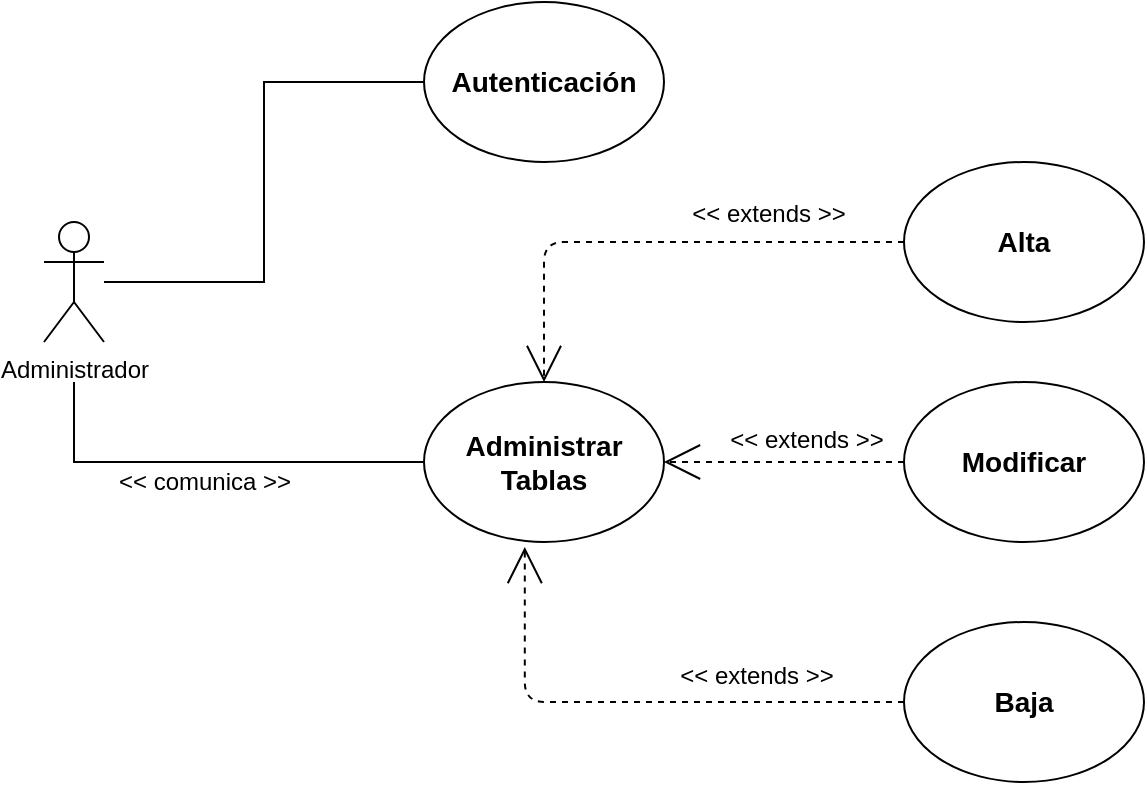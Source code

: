 <mxfile version="14.9.5" type="device"><diagram name="Page-1" id="9f46799a-70d6-7492-0946-bef42562c5a5"><mxGraphModel dx="1019" dy="519" grid="1" gridSize="10" guides="1" tooltips="1" connect="1" arrows="1" fold="1" page="1" pageScale="1" pageWidth="1100" pageHeight="850" background="none" math="0" shadow="0"><root><mxCell id="0"/><mxCell id="1" parent="0"/><mxCell id="78961159f06e98e8-123" style="edgeStyle=orthogonalEdgeStyle;html=1;labelBackgroundColor=none;startFill=0;startSize=8;endArrow=open;endFill=0;endSize=16;fontFamily=Verdana;fontSize=12;dashed=1;entryX=0.42;entryY=1.031;entryDx=0;entryDy=0;entryPerimeter=0;" parent="1" target="VdLT3zOVcWTzq0SIlVoF-11" edge="1"><mxGeometry relative="1" as="geometry"><Array as="points"><mxPoint x="320" y="400"/></Array><mxPoint x="510" y="400" as="sourcePoint"/><mxPoint x="310" y="370" as="targetPoint"/></mxGeometry></mxCell><mxCell id="78961159f06e98e8-122" style="edgeStyle=elbowEdgeStyle;html=1;labelBackgroundColor=none;startFill=0;startSize=8;endArrow=open;endFill=0;endSize=16;fontFamily=Verdana;fontSize=12;elbow=vertical;dashed=1;startArrow=none;" parent="1" source="VdLT3zOVcWTzq0SIlVoF-13" edge="1"><mxGeometry relative="1" as="geometry"><mxPoint x="590" y="182" as="sourcePoint"/><mxPoint x="330" y="240" as="targetPoint"/><Array as="points"><mxPoint x="450" y="170"/></Array></mxGeometry></mxCell><mxCell id="78961159f06e98e8-129" style="edgeStyle=elbowEdgeStyle;html=1;labelBackgroundColor=none;startFill=0;startSize=8;endArrow=open;endFill=0;endSize=16;fontFamily=Verdana;fontSize=12;elbow=vertical;dashed=1;exitX=0;exitY=0.5;exitDx=0;exitDy=0;" parent="1" source="VdLT3zOVcWTzq0SIlVoF-15" edge="1"><mxGeometry relative="1" as="geometry"><mxPoint x="500" y="279.5" as="sourcePoint"/><mxPoint x="390" y="279.5" as="targetPoint"/></mxGeometry></mxCell><mxCell id="VdLT3zOVcWTzq0SIlVoF-10" style="edgeStyle=orthogonalEdgeStyle;rounded=0;orthogonalLoop=1;jettySize=auto;html=1;entryX=0;entryY=0.5;entryDx=0;entryDy=0;endArrow=none;endFill=0;" parent="1" source="VdLT3zOVcWTzq0SIlVoF-1" target="VdLT3zOVcWTzq0SIlVoF-4" edge="1"><mxGeometry relative="1" as="geometry"/></mxCell><mxCell id="VdLT3zOVcWTzq0SIlVoF-12" style="edgeStyle=orthogonalEdgeStyle;rounded=0;orthogonalLoop=1;jettySize=auto;html=1;endArrow=none;endFill=0;" parent="1" target="VdLT3zOVcWTzq0SIlVoF-11" edge="1"><mxGeometry relative="1" as="geometry"><mxPoint x="95" y="240" as="sourcePoint"/><Array as="points"><mxPoint x="95" y="280"/></Array></mxGeometry></mxCell><mxCell id="VdLT3zOVcWTzq0SIlVoF-1" value="Administrador" style="shape=umlActor;verticalLabelPosition=bottom;verticalAlign=top;html=1;outlineConnect=0;" parent="1" vertex="1"><mxGeometry x="80" y="160" width="30" height="60" as="geometry"/></mxCell><mxCell id="VdLT3zOVcWTzq0SIlVoF-4" value="&lt;b&gt;&lt;font style=&quot;font-size: 14px&quot;&gt;Autenticación&lt;/font&gt;&lt;/b&gt;" style="ellipse;whiteSpace=wrap;html=1;" parent="1" vertex="1"><mxGeometry x="270" y="50" width="120" height="80" as="geometry"/></mxCell><mxCell id="VdLT3zOVcWTzq0SIlVoF-11" value="&lt;b style=&quot;font-size: 14px&quot;&gt;Administrar&lt;br&gt;Tablas&lt;/b&gt;" style="ellipse;whiteSpace=wrap;html=1;" parent="1" vertex="1"><mxGeometry x="270" y="240" width="120" height="80" as="geometry"/></mxCell><mxCell id="VdLT3zOVcWTzq0SIlVoF-13" value="&lt;b&gt;&lt;font style=&quot;font-size: 14px&quot;&gt;Alta&lt;/font&gt;&lt;/b&gt;" style="ellipse;whiteSpace=wrap;html=1;" parent="1" vertex="1"><mxGeometry x="510" y="130" width="120" height="80" as="geometry"/></mxCell><mxCell id="VdLT3zOVcWTzq0SIlVoF-15" value="&lt;b&gt;&lt;font style=&quot;font-size: 14px&quot;&gt;Modificar&lt;/font&gt;&lt;/b&gt;" style="ellipse;whiteSpace=wrap;html=1;" parent="1" vertex="1"><mxGeometry x="510" y="240" width="120" height="80" as="geometry"/></mxCell><mxCell id="VdLT3zOVcWTzq0SIlVoF-16" value="&lt;b&gt;&lt;font style=&quot;font-size: 14px&quot;&gt;Baja&lt;/font&gt;&lt;/b&gt;" style="ellipse;whiteSpace=wrap;html=1;" parent="1" vertex="1"><mxGeometry x="510" y="360" width="120" height="80" as="geometry"/></mxCell><mxCell id="VdLT3zOVcWTzq0SIlVoF-17" value="&amp;lt;&amp;lt; comunica &amp;gt;&amp;gt;" style="text;html=1;resizable=0;autosize=1;align=center;verticalAlign=middle;points=[];fillColor=none;strokeColor=none;rounded=0;" parent="1" vertex="1"><mxGeometry x="110" y="280" width="100" height="20" as="geometry"/></mxCell><mxCell id="VdLT3zOVcWTzq0SIlVoF-18" value="&amp;lt;&amp;lt; extends &amp;gt;&amp;gt;" style="text;html=1;resizable=0;autosize=1;align=center;verticalAlign=middle;points=[];fillColor=none;strokeColor=none;rounded=0;" parent="1" vertex="1"><mxGeometry x="397" y="146" width="90" height="20" as="geometry"/></mxCell><mxCell id="gdx_wPlhGILTCrmxsIoi-1" value="&amp;lt;&amp;lt; extends &amp;gt;&amp;gt;" style="text;html=1;resizable=0;autosize=1;align=center;verticalAlign=middle;points=[];fillColor=none;strokeColor=none;rounded=0;" vertex="1" parent="1"><mxGeometry x="416" y="259" width="90" height="20" as="geometry"/></mxCell><mxCell id="gdx_wPlhGILTCrmxsIoi-2" value="&amp;lt;&amp;lt; extends &amp;gt;&amp;gt;" style="text;html=1;resizable=0;autosize=1;align=center;verticalAlign=middle;points=[];fillColor=none;strokeColor=none;rounded=0;" vertex="1" parent="1"><mxGeometry x="391" y="377" width="90" height="20" as="geometry"/></mxCell></root></mxGraphModel></diagram></mxfile>
